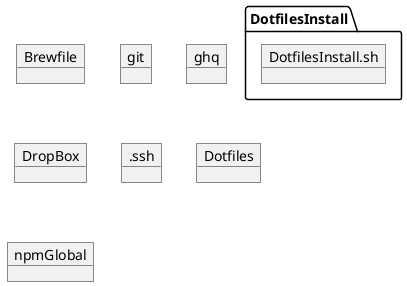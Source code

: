 @startuml

object Brewfile

object git
object ghq

object DropBox
object .ssh

object Dotfiles
object DotfilesInstall.sh
object npmGlobal

@enduml
